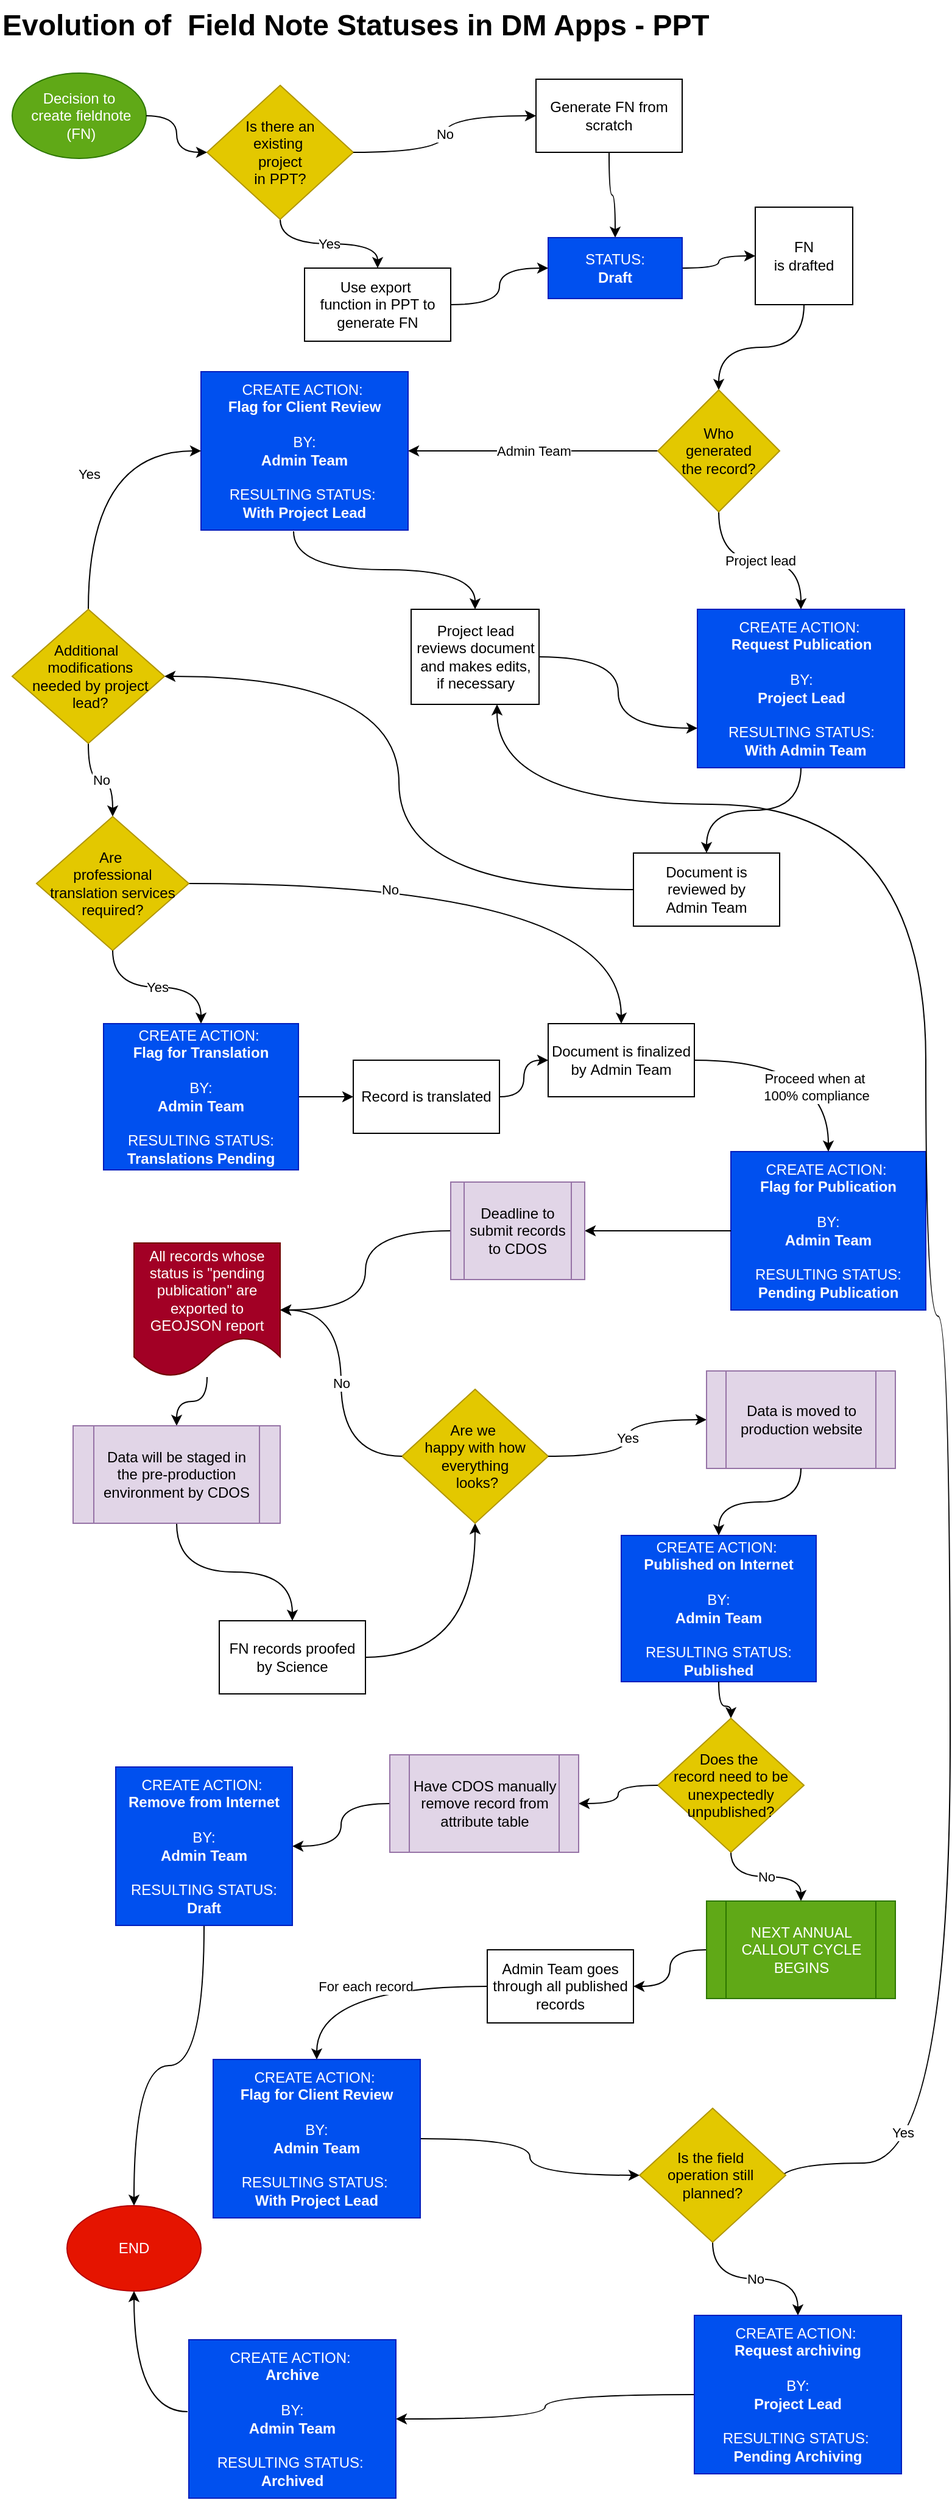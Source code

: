 <mxfile version="28.2.5">
  <diagram name="Page-1" id="UTPjxnOcEQ-sJrjJlPBk">
    <mxGraphModel dx="1133" dy="602" grid="1" gridSize="10" guides="1" tooltips="1" connect="1" arrows="1" fold="1" page="1" pageScale="1" pageWidth="827" pageHeight="1169" math="0" shadow="0">
      <root>
        <mxCell id="0" />
        <mxCell id="1" parent="0" />
        <mxCell id="peULVuYx7uYCcGxrmFzm-1" value="&lt;h1 style=&quot;margin-top: 0px;&quot;&gt;Evolution of&amp;nbsp; Field Note Statuses in DM Apps - PPT&lt;/h1&gt;&lt;p&gt;&lt;br&gt;&lt;/p&gt;" style="text;html=1;whiteSpace=wrap;overflow=hidden;rounded=0;" parent="1" vertex="1">
          <mxGeometry x="30" y="10" width="690" height="120" as="geometry" />
        </mxCell>
        <mxCell id="U9ddc2uA0Kco6e5S1l6d-1" value="Decision&lt;span style=&quot;background-color: transparent;&quot;&gt;&amp;nbsp;to&lt;/span&gt;&lt;div&gt;&lt;span style=&quot;background-color: transparent;&quot;&gt;&amp;nbsp;create&amp;nbsp;&lt;/span&gt;&lt;span style=&quot;background-color: transparent;&quot;&gt;fieldnote&lt;/span&gt;&lt;div&gt;&lt;span style=&quot;background-color: transparent;&quot;&gt;&amp;nbsp;(FN)&lt;/span&gt;&lt;/div&gt;&lt;/div&gt;" style="ellipse;whiteSpace=wrap;html=1;fillColor=light-dark(#60A917,#99FF99);fontColor=light-dark(#FFFFFF,#000000);strokeColor=#2D7600;" vertex="1" parent="1">
          <mxGeometry x="40" y="70" width="110" height="70" as="geometry" />
        </mxCell>
        <mxCell id="U9ddc2uA0Kco6e5S1l6d-12" value="" style="edgeStyle=orthogonalEdgeStyle;rounded=0;orthogonalLoop=1;jettySize=auto;html=1;curved=1;" edge="1" parent="1" source="U9ddc2uA0Kco6e5S1l6d-16" target="U9ddc2uA0Kco6e5S1l6d-7">
          <mxGeometry relative="1" as="geometry" />
        </mxCell>
        <mxCell id="U9ddc2uA0Kco6e5S1l6d-15" value="Yes" style="edgeStyle=orthogonalEdgeStyle;rounded=0;orthogonalLoop=1;jettySize=auto;html=1;curved=1;" edge="1" parent="1" source="U9ddc2uA0Kco6e5S1l6d-2" target="U9ddc2uA0Kco6e5S1l6d-14">
          <mxGeometry relative="1" as="geometry" />
        </mxCell>
        <mxCell id="U9ddc2uA0Kco6e5S1l6d-2" value="Is there an&lt;div&gt;existing&amp;nbsp;&lt;/div&gt;&lt;div&gt;project&lt;/div&gt;&lt;div&gt;in PPT?&lt;/div&gt;" style="rhombus;whiteSpace=wrap;html=1;fillColor=light-dark(#E3C800,#FFFF99);fontColor=light-dark(#000000,#000000);strokeColor=#B09500;" vertex="1" parent="1">
          <mxGeometry x="200" y="80" width="120" height="110" as="geometry" />
        </mxCell>
        <mxCell id="U9ddc2uA0Kco6e5S1l6d-19" style="edgeStyle=orthogonalEdgeStyle;rounded=0;orthogonalLoop=1;jettySize=auto;html=1;curved=1;" edge="1" parent="1" source="U9ddc2uA0Kco6e5S1l6d-3" target="U9ddc2uA0Kco6e5S1l6d-4">
          <mxGeometry relative="1" as="geometry" />
        </mxCell>
        <mxCell id="U9ddc2uA0Kco6e5S1l6d-3" value="FN&lt;div&gt;is drafted&lt;/div&gt;" style="whiteSpace=wrap;html=1;aspect=fixed;" vertex="1" parent="1">
          <mxGeometry x="650" y="180" width="80" height="80" as="geometry" />
        </mxCell>
        <mxCell id="U9ddc2uA0Kco6e5S1l6d-21" value="Admin Team" style="edgeStyle=orthogonalEdgeStyle;rounded=0;orthogonalLoop=1;jettySize=auto;html=1;curved=1;" edge="1" parent="1" source="U9ddc2uA0Kco6e5S1l6d-4" target="U9ddc2uA0Kco6e5S1l6d-6">
          <mxGeometry relative="1" as="geometry">
            <mxPoint x="537.5" y="360" as="targetPoint" />
          </mxGeometry>
        </mxCell>
        <mxCell id="U9ddc2uA0Kco6e5S1l6d-22" value="Project lead" style="edgeStyle=orthogonalEdgeStyle;rounded=0;orthogonalLoop=1;jettySize=auto;html=1;curved=1;" edge="1" parent="1" source="U9ddc2uA0Kco6e5S1l6d-4" target="U9ddc2uA0Kco6e5S1l6d-5">
          <mxGeometry relative="1" as="geometry" />
        </mxCell>
        <mxCell id="U9ddc2uA0Kco6e5S1l6d-4" value="Who&lt;div&gt;&lt;span style=&quot;background-color: transparent;&quot;&gt;generated&lt;/span&gt;&lt;div&gt;the&lt;span style=&quot;background-color: transparent;&quot;&gt;&amp;nbsp;record?&lt;/span&gt;&lt;/div&gt;&lt;/div&gt;" style="rhombus;whiteSpace=wrap;html=1;fillColor=light-dark(#E3C800,#FFFF99);fontColor=light-dark(#000000,#000000);strokeColor=#B09500;" vertex="1" parent="1">
          <mxGeometry x="570" y="330" width="100" height="100" as="geometry" />
        </mxCell>
        <mxCell id="U9ddc2uA0Kco6e5S1l6d-29" value="" style="edgeStyle=orthogonalEdgeStyle;rounded=0;orthogonalLoop=1;jettySize=auto;html=1;curved=1;" edge="1" parent="1" source="U9ddc2uA0Kco6e5S1l6d-5" target="U9ddc2uA0Kco6e5S1l6d-28">
          <mxGeometry relative="1" as="geometry" />
        </mxCell>
        <mxCell id="U9ddc2uA0Kco6e5S1l6d-5" value="CREATE ACTION:&amp;nbsp;&lt;div&gt;&lt;b&gt;Request Publication&lt;/b&gt;&lt;/div&gt;&lt;div&gt;&lt;b&gt;&lt;br&gt;&lt;/b&gt;&lt;div&gt;&lt;div&gt;BY:&lt;/div&gt;&lt;div&gt;&lt;b&gt;Project Lead&lt;/b&gt;&lt;/div&gt;&lt;/div&gt;&lt;div&gt;&lt;b&gt;&lt;br&gt;&lt;/b&gt;&lt;/div&gt;&lt;div&gt;&lt;span style=&quot;background-color: transparent;&quot;&gt;RESULTING STATUS&lt;/span&gt;:&lt;/div&gt;&lt;div&gt;&amp;nbsp; &lt;b&gt;With Admin Team&lt;/b&gt;&lt;/div&gt;&lt;/div&gt;" style="rounded=0;whiteSpace=wrap;html=1;fillColor=light-dark(#0050EF,#170FFF);fontColor=light-dark(#FFFFFF,#FFFFFF);strokeColor=#001DBC;" vertex="1" parent="1">
          <mxGeometry x="602.5" y="510" width="170" height="130" as="geometry" />
        </mxCell>
        <mxCell id="U9ddc2uA0Kco6e5S1l6d-6" value="CREATE ACTION:&amp;nbsp;&lt;div&gt;&lt;b&gt;Flag for Client Review&lt;/b&gt;&lt;/div&gt;&lt;div&gt;&lt;b&gt;&lt;br&gt;&lt;/b&gt;&lt;/div&gt;&lt;div&gt;BY:&lt;/div&gt;&lt;div&gt;&lt;b&gt;Admin Team&lt;/b&gt;&lt;/div&gt;&lt;div&gt;&lt;b&gt;&lt;br&gt;&lt;/b&gt;&lt;div&gt;RESULTING STATUS:&amp;nbsp;&lt;/div&gt;&lt;div&gt;&lt;b&gt;With Project Lead&lt;/b&gt;&lt;/div&gt;&lt;/div&gt;" style="rounded=0;whiteSpace=wrap;html=1;fillColor=light-dark(#0050EF,#170FFF);fontColor=light-dark(#FFFFFF,#FFFFFF);strokeColor=#001DBC;" vertex="1" parent="1">
          <mxGeometry x="195" y="315" width="170" height="130" as="geometry" />
        </mxCell>
        <mxCell id="U9ddc2uA0Kco6e5S1l6d-13" value="" style="edgeStyle=orthogonalEdgeStyle;rounded=0;orthogonalLoop=1;jettySize=auto;html=1;curved=1;" edge="1" parent="1" source="U9ddc2uA0Kco6e5S1l6d-7" target="U9ddc2uA0Kco6e5S1l6d-3">
          <mxGeometry relative="1" as="geometry" />
        </mxCell>
        <mxCell id="U9ddc2uA0Kco6e5S1l6d-7" value="&lt;div&gt;&lt;font style=&quot;&quot;&gt;&lt;span style=&quot;background-color: transparent;&quot;&gt;&lt;font style=&quot;&quot;&gt;STATUS&lt;/font&gt;&lt;/span&gt;&lt;span style=&quot;background-color: transparent;&quot;&gt;:&lt;/span&gt;&lt;/font&gt;&lt;/div&gt;&lt;div&gt;&lt;b&gt;Draft&lt;/b&gt;&lt;/div&gt;" style="rounded=0;whiteSpace=wrap;html=1;fillColor=light-dark(#0050EF,#170FFF);fontColor=light-dark(#FFFFFF,#FFFFFF);strokeColor=#001DBC;" vertex="1" parent="1">
          <mxGeometry x="480" y="205" width="110" height="50" as="geometry" />
        </mxCell>
        <mxCell id="U9ddc2uA0Kco6e5S1l6d-10" value="" style="endArrow=classic;html=1;rounded=0;exitX=1;exitY=0.5;exitDx=0;exitDy=0;entryX=0;entryY=0.5;entryDx=0;entryDy=0;edgeStyle=orthogonalEdgeStyle;curved=1;" edge="1" parent="1" source="U9ddc2uA0Kco6e5S1l6d-1" target="U9ddc2uA0Kco6e5S1l6d-2">
          <mxGeometry width="50" height="50" relative="1" as="geometry">
            <mxPoint x="520" y="450" as="sourcePoint" />
            <mxPoint x="570" y="400" as="targetPoint" />
          </mxGeometry>
        </mxCell>
        <mxCell id="U9ddc2uA0Kco6e5S1l6d-18" style="edgeStyle=orthogonalEdgeStyle;rounded=0;orthogonalLoop=1;jettySize=auto;html=1;curved=1;" edge="1" parent="1" source="U9ddc2uA0Kco6e5S1l6d-14" target="U9ddc2uA0Kco6e5S1l6d-7">
          <mxGeometry relative="1" as="geometry" />
        </mxCell>
        <mxCell id="U9ddc2uA0Kco6e5S1l6d-14" value="Use export&amp;nbsp;&lt;div&gt;function in PPT to generate FN&lt;/div&gt;" style="whiteSpace=wrap;html=1;" vertex="1" parent="1">
          <mxGeometry x="280" y="230" width="120" height="60" as="geometry" />
        </mxCell>
        <mxCell id="U9ddc2uA0Kco6e5S1l6d-17" value="No" style="edgeStyle=orthogonalEdgeStyle;rounded=0;orthogonalLoop=1;jettySize=auto;html=1;curved=1;" edge="1" parent="1" source="U9ddc2uA0Kco6e5S1l6d-2" target="U9ddc2uA0Kco6e5S1l6d-16">
          <mxGeometry relative="1" as="geometry">
            <mxPoint x="350" y="125" as="sourcePoint" />
            <mxPoint x="530" y="125" as="targetPoint" />
          </mxGeometry>
        </mxCell>
        <mxCell id="U9ddc2uA0Kco6e5S1l6d-16" value="Generate FN from scratch" style="whiteSpace=wrap;html=1;" vertex="1" parent="1">
          <mxGeometry x="470" y="75" width="120" height="60" as="geometry" />
        </mxCell>
        <mxCell id="U9ddc2uA0Kco6e5S1l6d-27" style="edgeStyle=orthogonalEdgeStyle;rounded=0;orthogonalLoop=1;jettySize=auto;html=1;entryX=0;entryY=0.75;entryDx=0;entryDy=0;curved=1;" edge="1" parent="1" source="U9ddc2uA0Kco6e5S1l6d-25" target="U9ddc2uA0Kco6e5S1l6d-5">
          <mxGeometry relative="1" as="geometry" />
        </mxCell>
        <mxCell id="U9ddc2uA0Kco6e5S1l6d-25" value="Project lead reviews document and makes&amp;nbsp;&lt;span style=&quot;background-color: transparent; color: light-dark(rgb(0, 0, 0), rgb(255, 255, 255));&quot;&gt;edits,&lt;/span&gt;&lt;div&gt;&lt;span style=&quot;background-color: transparent; color: light-dark(rgb(0, 0, 0), rgb(255, 255, 255));&quot;&gt;if necessary&lt;/span&gt;&lt;/div&gt;" style="rounded=0;whiteSpace=wrap;html=1;" vertex="1" parent="1">
          <mxGeometry x="367.5" y="510" width="105" height="78" as="geometry" />
        </mxCell>
        <mxCell id="U9ddc2uA0Kco6e5S1l6d-26" value="" style="edgeStyle=orthogonalEdgeStyle;rounded=0;orthogonalLoop=1;jettySize=auto;html=1;curved=1;exitX=0.447;exitY=1.008;exitDx=0;exitDy=0;exitPerimeter=0;" edge="1" parent="1" source="U9ddc2uA0Kco6e5S1l6d-6" target="U9ddc2uA0Kco6e5S1l6d-25">
          <mxGeometry relative="1" as="geometry" />
        </mxCell>
        <mxCell id="U9ddc2uA0Kco6e5S1l6d-33" style="edgeStyle=orthogonalEdgeStyle;rounded=0;orthogonalLoop=1;jettySize=auto;html=1;curved=1;entryX=1;entryY=0.5;entryDx=0;entryDy=0;" edge="1" parent="1" source="U9ddc2uA0Kco6e5S1l6d-28" target="U9ddc2uA0Kco6e5S1l6d-32">
          <mxGeometry relative="1" as="geometry" />
        </mxCell>
        <mxCell id="U9ddc2uA0Kco6e5S1l6d-28" value="Document is reviewed by&lt;div&gt;Admin Team&lt;/div&gt;" style="whiteSpace=wrap;html=1;rounded=0;" vertex="1" parent="1">
          <mxGeometry x="550" y="710" width="120" height="60" as="geometry" />
        </mxCell>
        <mxCell id="U9ddc2uA0Kco6e5S1l6d-30" value="Yes" style="edgeStyle=orthogonalEdgeStyle;rounded=0;orthogonalLoop=1;jettySize=auto;html=1;curved=1;entryX=0;entryY=0.5;entryDx=0;entryDy=0;exitX=0.5;exitY=0;exitDx=0;exitDy=0;" edge="1" parent="1" source="U9ddc2uA0Kco6e5S1l6d-32" target="U9ddc2uA0Kco6e5S1l6d-6">
          <mxGeometry relative="1" as="geometry">
            <mxPoint x="260" y="813" as="targetPoint" />
          </mxGeometry>
        </mxCell>
        <mxCell id="U9ddc2uA0Kco6e5S1l6d-31" value="No" style="edgeStyle=orthogonalEdgeStyle;rounded=0;orthogonalLoop=1;jettySize=auto;html=1;curved=1;exitX=0.5;exitY=1;exitDx=0;exitDy=0;entryX=0.5;entryY=0;entryDx=0;entryDy=0;" edge="1" parent="1" source="U9ddc2uA0Kco6e5S1l6d-32" target="U9ddc2uA0Kco6e5S1l6d-35">
          <mxGeometry relative="1" as="geometry">
            <mxPoint x="330" y="840" as="targetPoint" />
          </mxGeometry>
        </mxCell>
        <mxCell id="U9ddc2uA0Kco6e5S1l6d-32" value="Additional&amp;nbsp;&lt;div&gt;&amp;nbsp;modifications&lt;/div&gt;&lt;div&gt;&amp;nbsp;needed by project&lt;/div&gt;&lt;div&gt;&amp;nbsp;lead?&lt;/div&gt;" style="rhombus;whiteSpace=wrap;html=1;fillColor=light-dark(#E3C800,#FFFF99);fontColor=light-dark(#000000,#000000);strokeColor=#B09500;" vertex="1" parent="1">
          <mxGeometry x="40" y="510" width="125" height="110" as="geometry" />
        </mxCell>
        <mxCell id="U9ddc2uA0Kco6e5S1l6d-98" value="No" style="edgeStyle=orthogonalEdgeStyle;rounded=0;orthogonalLoop=1;jettySize=auto;html=1;curved=1;" edge="1" parent="1" source="U9ddc2uA0Kco6e5S1l6d-35" target="U9ddc2uA0Kco6e5S1l6d-96">
          <mxGeometry x="-0.3" y="-5" relative="1" as="geometry">
            <mxPoint as="offset" />
          </mxGeometry>
        </mxCell>
        <mxCell id="U9ddc2uA0Kco6e5S1l6d-35" value="Are&amp;nbsp;&lt;div&gt;professional translation services required?&lt;/div&gt;" style="rhombus;whiteSpace=wrap;html=1;fillColor=light-dark(#E3C800,#FFFF99);fontColor=light-dark(#000000,#000000);strokeColor=#B09500;" vertex="1" parent="1">
          <mxGeometry x="60" y="680" width="125" height="110" as="geometry" />
        </mxCell>
        <mxCell id="U9ddc2uA0Kco6e5S1l6d-36" value="Yes" style="edgeStyle=orthogonalEdgeStyle;rounded=0;orthogonalLoop=1;jettySize=auto;html=1;curved=1;" edge="1" parent="1" target="U9ddc2uA0Kco6e5S1l6d-37" source="U9ddc2uA0Kco6e5S1l6d-35">
          <mxGeometry relative="1" as="geometry">
            <mxPoint x="414" y="815" as="sourcePoint" />
            <mxPoint x="726.5" y="920" as="targetPoint" />
          </mxGeometry>
        </mxCell>
        <mxCell id="U9ddc2uA0Kco6e5S1l6d-39" value="" style="edgeStyle=orthogonalEdgeStyle;rounded=0;orthogonalLoop=1;jettySize=auto;html=1;curved=1;entryX=0;entryY=0.5;entryDx=0;entryDy=0;" edge="1" parent="1" source="U9ddc2uA0Kco6e5S1l6d-37" target="U9ddc2uA0Kco6e5S1l6d-38">
          <mxGeometry relative="1" as="geometry" />
        </mxCell>
        <mxCell id="U9ddc2uA0Kco6e5S1l6d-37" value="CREATE ACTION:&amp;nbsp;&lt;div&gt;&lt;b&gt;Flag for Translation&lt;/b&gt;&lt;/div&gt;&lt;div&gt;&lt;b&gt;&lt;br&gt;&lt;/b&gt;&lt;/div&gt;&lt;div&gt;&lt;div&gt;BY:&lt;/div&gt;&lt;div&gt;&lt;b&gt;Admin Team&lt;/b&gt;&lt;/div&gt;&lt;/div&gt;&lt;div&gt;&lt;b&gt;&lt;br&gt;&lt;/b&gt;&lt;div&gt;RESULTING STATUS:&lt;/div&gt;&lt;div&gt;&lt;b&gt;Translations Pending&lt;/b&gt;&lt;/div&gt;&lt;/div&gt;" style="rounded=0;whiteSpace=wrap;html=1;fillColor=light-dark(#0050EF,#170FFF);fontColor=light-dark(#FFFFFF,#FFFFFF);strokeColor=#001DBC;" vertex="1" parent="1">
          <mxGeometry x="115" y="850" width="160" height="120" as="geometry" />
        </mxCell>
        <mxCell id="U9ddc2uA0Kco6e5S1l6d-40" style="edgeStyle=orthogonalEdgeStyle;rounded=0;orthogonalLoop=1;jettySize=auto;html=1;curved=1;" edge="1" parent="1" source="U9ddc2uA0Kco6e5S1l6d-38" target="U9ddc2uA0Kco6e5S1l6d-96">
          <mxGeometry relative="1" as="geometry">
            <mxPoint x="570" y="900" as="targetPoint" />
          </mxGeometry>
        </mxCell>
        <mxCell id="U9ddc2uA0Kco6e5S1l6d-38" value="Record is translated" style="whiteSpace=wrap;html=1;rounded=0;" vertex="1" parent="1">
          <mxGeometry x="320" y="880" width="120" height="60" as="geometry" />
        </mxCell>
        <mxCell id="U9ddc2uA0Kco6e5S1l6d-45" value="" style="edgeStyle=orthogonalEdgeStyle;rounded=0;orthogonalLoop=1;jettySize=auto;html=1;curved=1;" edge="1" parent="1" source="U9ddc2uA0Kco6e5S1l6d-48" target="U9ddc2uA0Kco6e5S1l6d-50">
          <mxGeometry relative="1" as="geometry">
            <mxPoint x="310" y="1145" as="targetPoint" />
          </mxGeometry>
        </mxCell>
        <mxCell id="U9ddc2uA0Kco6e5S1l6d-46" value="CREATE ACTION:&amp;nbsp;&lt;div&gt;&lt;b&gt;Flag for Publication&lt;/b&gt;&lt;/div&gt;&lt;div&gt;&lt;div&gt;&lt;br&gt;&lt;/div&gt;&lt;div&gt;BY:&lt;/div&gt;&lt;div&gt;&lt;b&gt;Admin Team&lt;/b&gt;&lt;/div&gt;&lt;div&gt;&lt;b&gt;&lt;br&gt;&lt;/b&gt;&lt;/div&gt;&lt;div&gt;RESULTING STATUS:&lt;/div&gt;&lt;div&gt;&lt;b&gt;Pending Publication&lt;/b&gt;&lt;/div&gt;&lt;/div&gt;" style="rounded=0;whiteSpace=wrap;html=1;fillColor=light-dark(#0050EF,#170FFF);fontColor=light-dark(#FFFFFF,#FFFFFF);strokeColor=#001DBC;" vertex="1" parent="1">
          <mxGeometry x="630" y="955" width="160" height="130" as="geometry" />
        </mxCell>
        <mxCell id="U9ddc2uA0Kco6e5S1l6d-49" value="" style="edgeStyle=orthogonalEdgeStyle;rounded=0;orthogonalLoop=1;jettySize=auto;html=1;curved=1;" edge="1" parent="1" source="U9ddc2uA0Kco6e5S1l6d-46" target="U9ddc2uA0Kco6e5S1l6d-48">
          <mxGeometry relative="1" as="geometry">
            <mxPoint x="630" y="1038" as="sourcePoint" />
            <mxPoint x="310" y="1110" as="targetPoint" />
          </mxGeometry>
        </mxCell>
        <mxCell id="U9ddc2uA0Kco6e5S1l6d-48" value="Deadline to submit records to CDOS" style="shape=process;whiteSpace=wrap;html=1;backgroundOutline=1;fillColor=#e1d5e7;strokeColor=#9673a6;" vertex="1" parent="1">
          <mxGeometry x="400" y="980" width="110" height="80" as="geometry" />
        </mxCell>
        <mxCell id="U9ddc2uA0Kco6e5S1l6d-52" value="" style="edgeStyle=orthogonalEdgeStyle;rounded=0;orthogonalLoop=1;jettySize=auto;html=1;curved=1;" edge="1" parent="1" source="U9ddc2uA0Kco6e5S1l6d-71" target="U9ddc2uA0Kco6e5S1l6d-51">
          <mxGeometry relative="1" as="geometry">
            <mxPoint x="150" y="1567.5" as="sourcePoint" />
          </mxGeometry>
        </mxCell>
        <mxCell id="U9ddc2uA0Kco6e5S1l6d-50" value="All records whose status is &quot;pending publication&quot; are exported to GEOJSON report" style="shape=document;whiteSpace=wrap;html=1;boundedLbl=1;fillColor=#a20025;strokeColor=#6F0000;fontColor=#ffffff;" vertex="1" parent="1">
          <mxGeometry x="140" y="1030" width="120" height="110" as="geometry" />
        </mxCell>
        <mxCell id="U9ddc2uA0Kco6e5S1l6d-83" value="For each record" style="edgeStyle=orthogonalEdgeStyle;rounded=0;orthogonalLoop=1;jettySize=auto;html=1;curved=1;" edge="1" parent="1" source="U9ddc2uA0Kco6e5S1l6d-51" target="U9ddc2uA0Kco6e5S1l6d-82">
          <mxGeometry relative="1" as="geometry" />
        </mxCell>
        <mxCell id="U9ddc2uA0Kco6e5S1l6d-51" value="Admin Team goes through all published records" style="whiteSpace=wrap;html=1;" vertex="1" parent="1">
          <mxGeometry x="430" y="1610" width="120" height="60" as="geometry" />
        </mxCell>
        <mxCell id="U9ddc2uA0Kco6e5S1l6d-54" value="" style="edgeStyle=orthogonalEdgeStyle;rounded=0;orthogonalLoop=1;jettySize=auto;html=1;curved=1;exitX=0.5;exitY=1;exitDx=0;exitDy=0;" edge="1" parent="1" source="U9ddc2uA0Kco6e5S1l6d-58" target="U9ddc2uA0Kco6e5S1l6d-61">
          <mxGeometry relative="1" as="geometry">
            <mxPoint x="180" y="1250" as="sourcePoint" />
            <mxPoint x="115" y="1350" as="targetPoint" />
          </mxGeometry>
        </mxCell>
        <mxCell id="U9ddc2uA0Kco6e5S1l6d-57" value="" style="edgeStyle=orthogonalEdgeStyle;rounded=0;orthogonalLoop=1;jettySize=auto;html=1;curved=1;entryX=0.5;entryY=0;entryDx=0;entryDy=0;" edge="1" parent="1" source="U9ddc2uA0Kco6e5S1l6d-50" target="U9ddc2uA0Kco6e5S1l6d-58">
          <mxGeometry relative="1" as="geometry">
            <mxPoint x="200" y="1140" as="sourcePoint" />
            <mxPoint x="180" y="1190" as="targetPoint" />
          </mxGeometry>
        </mxCell>
        <mxCell id="U9ddc2uA0Kco6e5S1l6d-58" value="Data will be staged in the pre-production environment by CDOS" style="shape=process;whiteSpace=wrap;html=1;backgroundOutline=1;fillColor=#e1d5e7;strokeColor=#9673a6;" vertex="1" parent="1">
          <mxGeometry x="90" y="1180" width="170" height="80" as="geometry" />
        </mxCell>
        <mxCell id="U9ddc2uA0Kco6e5S1l6d-61" value="FN records proofed by Science" style="whiteSpace=wrap;html=1;" vertex="1" parent="1">
          <mxGeometry x="210" y="1340" width="120" height="60" as="geometry" />
        </mxCell>
        <mxCell id="U9ddc2uA0Kco6e5S1l6d-63" value="" style="edgeStyle=orthogonalEdgeStyle;rounded=0;orthogonalLoop=1;jettySize=auto;html=1;curved=1;exitX=1;exitY=0.5;exitDx=0;exitDy=0;" edge="1" parent="1" source="U9ddc2uA0Kco6e5S1l6d-61" target="U9ddc2uA0Kco6e5S1l6d-62">
          <mxGeometry relative="1" as="geometry">
            <mxPoint x="190" y="1397.5" as="sourcePoint" />
            <mxPoint x="474" y="1330" as="targetPoint" />
          </mxGeometry>
        </mxCell>
        <mxCell id="U9ddc2uA0Kco6e5S1l6d-62" value="Are we&amp;nbsp;&lt;div&gt;happy with how everything&lt;/div&gt;&lt;div&gt;&amp;nbsp;looks?&lt;/div&gt;" style="rhombus;whiteSpace=wrap;html=1;rounded=0;fillColor=light-dark(#E3C800,#FFFF99);fontColor=light-dark(#000000,#000000);strokeColor=#B09500;" vertex="1" parent="1">
          <mxGeometry x="360" y="1150" width="120" height="110" as="geometry" />
        </mxCell>
        <mxCell id="U9ddc2uA0Kco6e5S1l6d-65" value="Yes" style="edgeStyle=orthogonalEdgeStyle;rounded=0;orthogonalLoop=1;jettySize=auto;html=1;curved=1;" edge="1" parent="1" source="U9ddc2uA0Kco6e5S1l6d-62" target="U9ddc2uA0Kco6e5S1l6d-64">
          <mxGeometry relative="1" as="geometry">
            <mxPoint x="380" y="1395" as="sourcePoint" />
            <mxPoint x="474" y="1330" as="targetPoint" />
          </mxGeometry>
        </mxCell>
        <mxCell id="U9ddc2uA0Kco6e5S1l6d-64" value="Data is moved to production website" style="shape=process;whiteSpace=wrap;html=1;backgroundOutline=1;fillColor=#e1d5e7;strokeColor=#9673a6;" vertex="1" parent="1">
          <mxGeometry x="610" y="1135" width="155" height="80" as="geometry" />
        </mxCell>
        <mxCell id="U9ddc2uA0Kco6e5S1l6d-68" value="No" style="edgeStyle=orthogonalEdgeStyle;rounded=0;orthogonalLoop=1;jettySize=auto;html=1;curved=1;entryX=1;entryY=0.5;entryDx=0;entryDy=0;" edge="1" parent="1" source="U9ddc2uA0Kco6e5S1l6d-62" target="U9ddc2uA0Kco6e5S1l6d-50">
          <mxGeometry relative="1" as="geometry">
            <mxPoint x="400" y="1165" as="sourcePoint" />
            <mxPoint x="357" y="1275" as="targetPoint" />
          </mxGeometry>
        </mxCell>
        <mxCell id="U9ddc2uA0Kco6e5S1l6d-69" value="" style="edgeStyle=orthogonalEdgeStyle;rounded=0;orthogonalLoop=1;jettySize=auto;html=1;curved=1;" edge="1" parent="1" source="U9ddc2uA0Kco6e5S1l6d-64" target="U9ddc2uA0Kco6e5S1l6d-60">
          <mxGeometry relative="1" as="geometry">
            <mxPoint x="575" y="1330" as="sourcePoint" />
            <mxPoint x="950" y="1250" as="targetPoint" />
          </mxGeometry>
        </mxCell>
        <mxCell id="U9ddc2uA0Kco6e5S1l6d-60" value="CREATE ACTION:&amp;nbsp;&lt;div&gt;&lt;b&gt;Published on Internet&lt;/b&gt;&lt;/div&gt;&lt;div&gt;&lt;b&gt;&lt;br&gt;&lt;/b&gt;&lt;/div&gt;&lt;div&gt;&lt;div&gt;BY:&lt;/div&gt;&lt;div&gt;&lt;b&gt;Admin Team&lt;/b&gt;&lt;/div&gt;&lt;div&gt;&lt;b&gt;&lt;br&gt;&lt;/b&gt;&lt;/div&gt;&lt;div&gt;RESULTING STATUS:&lt;/div&gt;&lt;div&gt;&lt;b&gt;Published&lt;/b&gt;&lt;/div&gt;&lt;/div&gt;" style="rounded=0;whiteSpace=wrap;html=1;fillColor=light-dark(#0050EF,#170FFF);fontColor=light-dark(#FFFFFF,#FFFFFF);strokeColor=#001DBC;" vertex="1" parent="1">
          <mxGeometry x="540" y="1270" width="160" height="120" as="geometry" />
        </mxCell>
        <mxCell id="U9ddc2uA0Kco6e5S1l6d-72" value="No" style="edgeStyle=orthogonalEdgeStyle;rounded=0;orthogonalLoop=1;jettySize=auto;html=1;curved=1;" edge="1" parent="1" source="U9ddc2uA0Kco6e5S1l6d-73" target="U9ddc2uA0Kco6e5S1l6d-71">
          <mxGeometry relative="1" as="geometry">
            <mxPoint x="615" y="1365" as="sourcePoint" />
            <mxPoint x="580" y="1430" as="targetPoint" />
          </mxGeometry>
        </mxCell>
        <mxCell id="U9ddc2uA0Kco6e5S1l6d-71" value="NEXT ANNUAL CALLOUT CYCLE&lt;div&gt;BEGINS&lt;/div&gt;" style="shape=process;whiteSpace=wrap;html=1;backgroundOutline=1;fillColor=#60a917;strokeColor=#2D7600;fontColor=#ffffff;" vertex="1" parent="1">
          <mxGeometry x="610" y="1570" width="155" height="80" as="geometry" />
        </mxCell>
        <mxCell id="U9ddc2uA0Kco6e5S1l6d-74" value="" style="edgeStyle=orthogonalEdgeStyle;rounded=0;orthogonalLoop=1;jettySize=auto;html=1;curved=1;" edge="1" parent="1" source="U9ddc2uA0Kco6e5S1l6d-60" target="U9ddc2uA0Kco6e5S1l6d-73">
          <mxGeometry relative="1" as="geometry">
            <mxPoint x="615" y="1365" as="sourcePoint" />
            <mxPoint x="563" y="1590" as="targetPoint" />
          </mxGeometry>
        </mxCell>
        <mxCell id="U9ddc2uA0Kco6e5S1l6d-76" style="edgeStyle=orthogonalEdgeStyle;rounded=0;orthogonalLoop=1;jettySize=auto;html=1;curved=1;" edge="1" parent="1" source="U9ddc2uA0Kco6e5S1l6d-78" target="U9ddc2uA0Kco6e5S1l6d-75">
          <mxGeometry relative="1" as="geometry" />
        </mxCell>
        <mxCell id="U9ddc2uA0Kco6e5S1l6d-73" value="Does the&amp;nbsp;&lt;div&gt;record need to be unexpectedly unpublished?&lt;/div&gt;" style="rhombus;whiteSpace=wrap;html=1;rounded=0;fillColor=light-dark(#E3C800,#FFFF99);fontColor=light-dark(#000000,#000000);strokeColor=#B09500;" vertex="1" parent="1">
          <mxGeometry x="570" y="1420" width="120" height="110" as="geometry" />
        </mxCell>
        <mxCell id="U9ddc2uA0Kco6e5S1l6d-81" style="edgeStyle=orthogonalEdgeStyle;rounded=0;orthogonalLoop=1;jettySize=auto;html=1;curved=1;" edge="1" parent="1" source="U9ddc2uA0Kco6e5S1l6d-75" target="U9ddc2uA0Kco6e5S1l6d-80">
          <mxGeometry relative="1" as="geometry" />
        </mxCell>
        <mxCell id="U9ddc2uA0Kco6e5S1l6d-75" value="CREATE ACTION:&amp;nbsp;&lt;div&gt;&lt;b&gt;Remove from Internet&lt;/b&gt;&lt;/div&gt;&lt;div&gt;&lt;div&gt;&lt;br&gt;&lt;/div&gt;&lt;div&gt;BY:&lt;/div&gt;&lt;div&gt;&lt;b&gt;Admin Team&lt;/b&gt;&lt;/div&gt;&lt;div&gt;&lt;b&gt;&lt;br&gt;&lt;/b&gt;&lt;/div&gt;&lt;div&gt;RESULTING STATUS:&lt;/div&gt;&lt;div&gt;&lt;b&gt;Draft&lt;/b&gt;&lt;/div&gt;&lt;/div&gt;" style="rounded=0;whiteSpace=wrap;html=1;fillColor=light-dark(#0050EF,#170FFF);fontColor=light-dark(#FFFFFF,#FFFFFF);strokeColor=#001DBC;" vertex="1" parent="1">
          <mxGeometry x="125" y="1460" width="145" height="130" as="geometry" />
        </mxCell>
        <mxCell id="U9ddc2uA0Kco6e5S1l6d-79" value="" style="edgeStyle=orthogonalEdgeStyle;rounded=0;orthogonalLoop=1;jettySize=auto;html=1;curved=1;" edge="1" parent="1" source="U9ddc2uA0Kco6e5S1l6d-73" target="U9ddc2uA0Kco6e5S1l6d-78">
          <mxGeometry relative="1" as="geometry">
            <mxPoint x="570" y="1475" as="sourcePoint" />
            <mxPoint x="360" y="1528" as="targetPoint" />
          </mxGeometry>
        </mxCell>
        <mxCell id="U9ddc2uA0Kco6e5S1l6d-78" value="Have CDOS manually remove record from attribute table" style="shape=process;whiteSpace=wrap;html=1;backgroundOutline=1;fillColor=#e1d5e7;strokeColor=#9673a6;" vertex="1" parent="1">
          <mxGeometry x="350" y="1450" width="155" height="80" as="geometry" />
        </mxCell>
        <mxCell id="U9ddc2uA0Kco6e5S1l6d-80" value="END" style="ellipse;whiteSpace=wrap;html=1;fillColor=#e51400;fontColor=#ffffff;strokeColor=#B20000;" vertex="1" parent="1">
          <mxGeometry x="85" y="1820" width="110" height="70" as="geometry" />
        </mxCell>
        <mxCell id="U9ddc2uA0Kco6e5S1l6d-85" style="edgeStyle=orthogonalEdgeStyle;rounded=0;orthogonalLoop=1;jettySize=auto;html=1;curved=1;" edge="1" parent="1" source="U9ddc2uA0Kco6e5S1l6d-82" target="U9ddc2uA0Kco6e5S1l6d-84">
          <mxGeometry relative="1" as="geometry" />
        </mxCell>
        <mxCell id="U9ddc2uA0Kco6e5S1l6d-82" value="CREATE ACTION:&amp;nbsp;&lt;div&gt;&lt;b&gt;Flag for Client Review&lt;/b&gt;&lt;/div&gt;&lt;div&gt;&lt;b&gt;&lt;br&gt;&lt;/b&gt;&lt;/div&gt;&lt;div&gt;&lt;div&gt;BY:&lt;/div&gt;&lt;div&gt;&lt;b&gt;Admin Team&lt;/b&gt;&lt;/div&gt;&lt;/div&gt;&lt;div&gt;&lt;b&gt;&lt;br&gt;&lt;/b&gt;&lt;div&gt;RESULTING STATUS:&amp;nbsp;&lt;/div&gt;&lt;div&gt;&lt;b&gt;With Project Lead&lt;/b&gt;&lt;/div&gt;&lt;/div&gt;" style="rounded=0;whiteSpace=wrap;html=1;fillColor=light-dark(#0050EF,#170FFF);fontColor=light-dark(#FFFFFF,#FFFFFF);strokeColor=#001DBC;" vertex="1" parent="1">
          <mxGeometry x="205" y="1700" width="170" height="130" as="geometry" />
        </mxCell>
        <mxCell id="U9ddc2uA0Kco6e5S1l6d-87" value="No" style="edgeStyle=orthogonalEdgeStyle;rounded=0;orthogonalLoop=1;jettySize=auto;html=1;curved=1;" edge="1" parent="1" source="U9ddc2uA0Kco6e5S1l6d-84" target="U9ddc2uA0Kco6e5S1l6d-86">
          <mxGeometry relative="1" as="geometry" />
        </mxCell>
        <mxCell id="U9ddc2uA0Kco6e5S1l6d-93" value="Yes" style="edgeStyle=orthogonalEdgeStyle;rounded=0;orthogonalLoop=1;jettySize=auto;html=1;curved=1;exitX=0.95;exitY=0.555;exitDx=0;exitDy=0;exitPerimeter=0;" edge="1" parent="1" source="U9ddc2uA0Kco6e5S1l6d-84" target="U9ddc2uA0Kco6e5S1l6d-25">
          <mxGeometry x="-0.863" y="25" relative="1" as="geometry">
            <mxPoint x="820" y="1620" as="targetPoint" />
            <Array as="points">
              <mxPoint x="669" y="1785" />
              <mxPoint x="810" y="1785" />
              <mxPoint x="810" y="1090" />
              <mxPoint x="790" y="1090" />
              <mxPoint x="790" y="670" />
              <mxPoint x="438" y="670" />
            </Array>
            <mxPoint as="offset" />
          </mxGeometry>
        </mxCell>
        <mxCell id="U9ddc2uA0Kco6e5S1l6d-84" value="Is the field&amp;nbsp;&lt;div&gt;operation still&amp;nbsp;&lt;/div&gt;&lt;div&gt;planned?&lt;/div&gt;" style="rhombus;whiteSpace=wrap;html=1;rounded=0;fillColor=light-dark(#E3C800,#FFFF99);fontColor=light-dark(#000000,#000000);strokeColor=#B09500;" vertex="1" parent="1">
          <mxGeometry x="555" y="1740" width="120" height="110" as="geometry" />
        </mxCell>
        <mxCell id="U9ddc2uA0Kco6e5S1l6d-89" style="edgeStyle=orthogonalEdgeStyle;rounded=0;orthogonalLoop=1;jettySize=auto;html=1;curved=1;" edge="1" parent="1" source="U9ddc2uA0Kco6e5S1l6d-86" target="U9ddc2uA0Kco6e5S1l6d-90">
          <mxGeometry relative="1" as="geometry">
            <mxPoint x="680" y="1910" as="targetPoint" />
          </mxGeometry>
        </mxCell>
        <mxCell id="U9ddc2uA0Kco6e5S1l6d-86" value="CREATE ACTION:&amp;nbsp;&lt;div&gt;&lt;b&gt;Request archiving&lt;/b&gt;&lt;/div&gt;&lt;div&gt;&lt;div&gt;&lt;br&gt;&lt;/div&gt;&lt;div&gt;BY:&lt;/div&gt;&lt;div&gt;&lt;b&gt;Project Lead&lt;/b&gt;&lt;/div&gt;&lt;div&gt;&lt;b&gt;&lt;br&gt;&lt;/b&gt;&lt;/div&gt;&lt;div&gt;RESULTING STATUS:&amp;nbsp;&lt;/div&gt;&lt;div&gt;&lt;b&gt;Pending Archiving&lt;/b&gt;&lt;/div&gt;&lt;/div&gt;" style="rounded=0;whiteSpace=wrap;html=1;fillColor=light-dark(#0050EF,#170FFF);fontColor=light-dark(#FFFFFF,#FFFFFF);strokeColor=#001DBC;" vertex="1" parent="1">
          <mxGeometry x="600" y="1910" width="170" height="130" as="geometry" />
        </mxCell>
        <mxCell id="U9ddc2uA0Kco6e5S1l6d-91" style="edgeStyle=orthogonalEdgeStyle;rounded=0;orthogonalLoop=1;jettySize=auto;html=1;entryX=0.5;entryY=1;entryDx=0;entryDy=0;curved=1;exitX=-0.006;exitY=0.454;exitDx=0;exitDy=0;exitPerimeter=0;" edge="1" parent="1" source="U9ddc2uA0Kco6e5S1l6d-90" target="U9ddc2uA0Kco6e5S1l6d-80">
          <mxGeometry relative="1" as="geometry" />
        </mxCell>
        <mxCell id="U9ddc2uA0Kco6e5S1l6d-90" value="CREATE ACTION:&amp;nbsp;&lt;div&gt;&lt;b&gt;Archive&lt;/b&gt;&lt;/div&gt;&lt;div&gt;&lt;br&gt;&lt;/div&gt;&lt;div&gt;&lt;div&gt;BY:&lt;/div&gt;&lt;div&gt;&lt;b&gt;Admin Team&lt;/b&gt;&lt;/div&gt;&lt;div&gt;&lt;b&gt;&lt;br&gt;&lt;/b&gt;&lt;/div&gt;&lt;div&gt;RESULTING STATUS:&amp;nbsp;&lt;/div&gt;&lt;div&gt;&lt;b&gt;Archived&lt;/b&gt;&lt;/div&gt;&lt;/div&gt;" style="rounded=0;whiteSpace=wrap;html=1;fillColor=light-dark(#0050EF,#170FFF);fontColor=light-dark(#FFFFFF,#FFFFFF);strokeColor=#001DBC;" vertex="1" parent="1">
          <mxGeometry x="185" y="1930" width="170" height="130" as="geometry" />
        </mxCell>
        <mxCell id="U9ddc2uA0Kco6e5S1l6d-100" value="Proceed when at&amp;nbsp;&lt;div&gt;100% compliance&lt;/div&gt;" style="edgeStyle=orthogonalEdgeStyle;rounded=0;orthogonalLoop=1;jettySize=auto;html=1;exitX=1;exitY=0.5;exitDx=0;exitDy=0;curved=1;" edge="1" parent="1" source="U9ddc2uA0Kco6e5S1l6d-96" target="U9ddc2uA0Kco6e5S1l6d-46">
          <mxGeometry x="0.419" y="-10" relative="1" as="geometry">
            <mxPoint as="offset" />
          </mxGeometry>
        </mxCell>
        <mxCell id="U9ddc2uA0Kco6e5S1l6d-96" value="Document is finalized by&amp;nbsp;&lt;span style=&quot;background-color: transparent; color: light-dark(rgb(0, 0, 0), rgb(255, 255, 255));&quot;&gt;Admin Team&lt;/span&gt;" style="whiteSpace=wrap;html=1;rounded=0;" vertex="1" parent="1">
          <mxGeometry x="480" y="850" width="120" height="60" as="geometry" />
        </mxCell>
      </root>
    </mxGraphModel>
  </diagram>
</mxfile>
